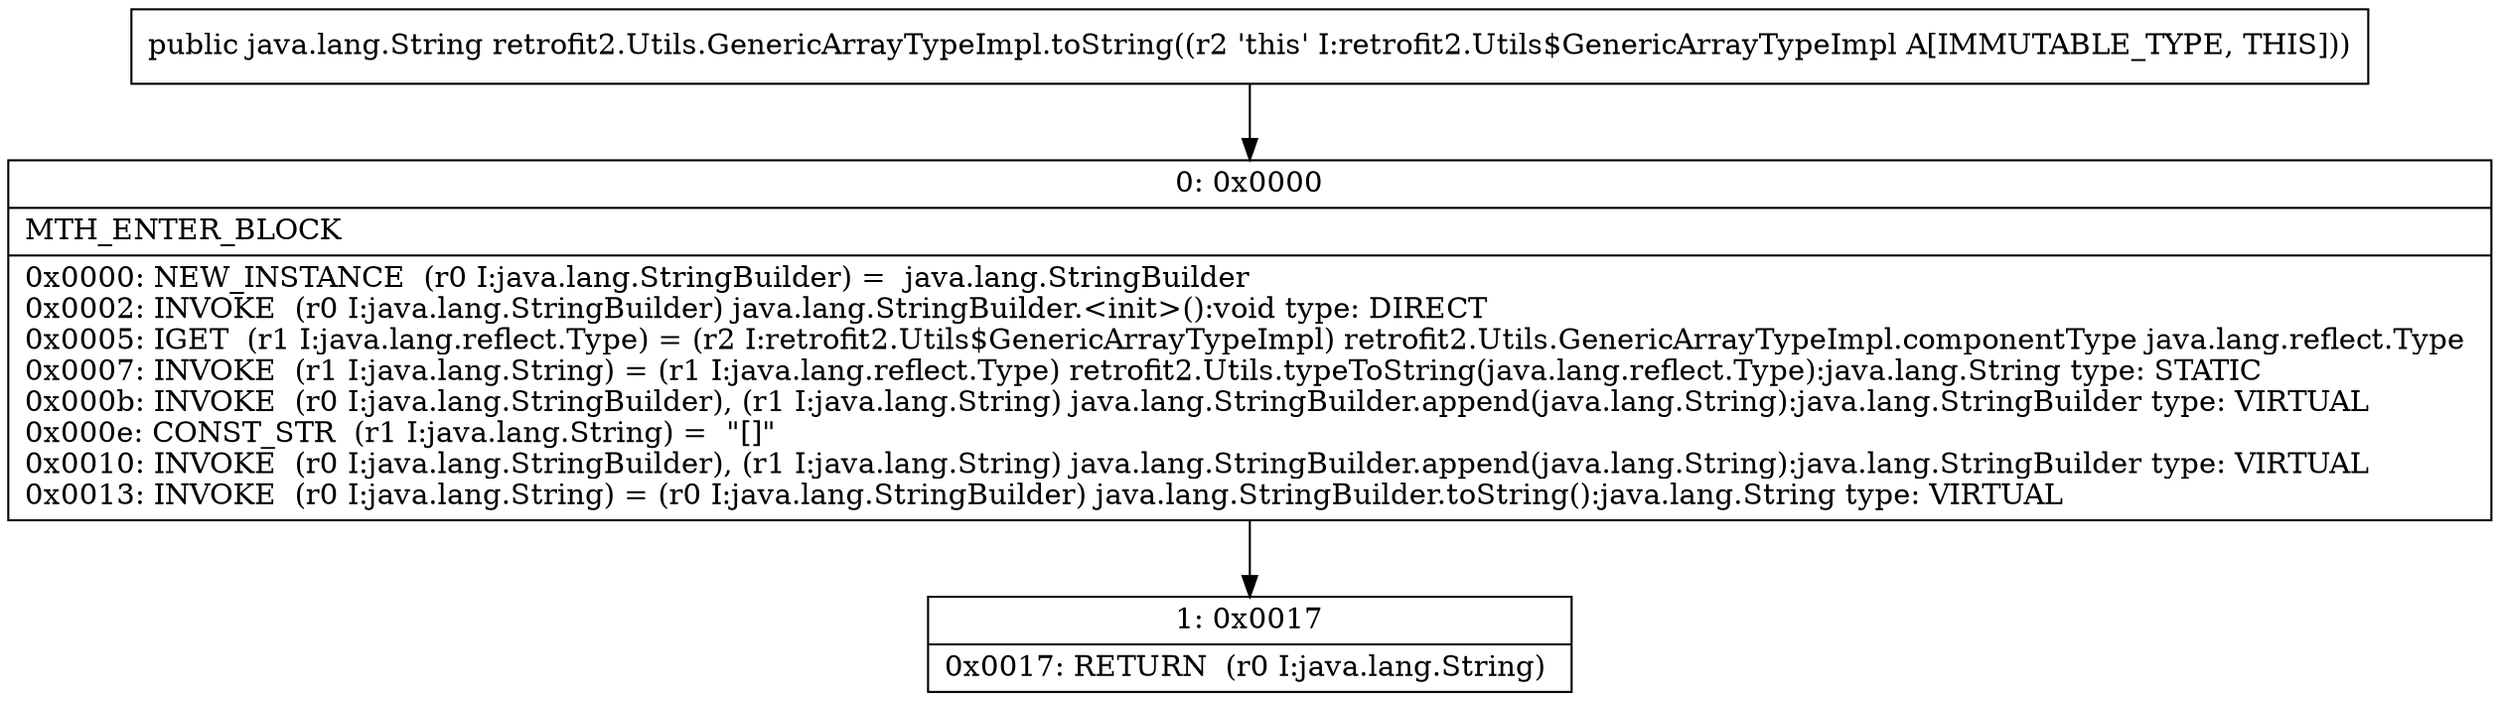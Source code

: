 digraph "CFG forretrofit2.Utils.GenericArrayTypeImpl.toString()Ljava\/lang\/String;" {
Node_0 [shape=record,label="{0\:\ 0x0000|MTH_ENTER_BLOCK\l|0x0000: NEW_INSTANCE  (r0 I:java.lang.StringBuilder) =  java.lang.StringBuilder \l0x0002: INVOKE  (r0 I:java.lang.StringBuilder) java.lang.StringBuilder.\<init\>():void type: DIRECT \l0x0005: IGET  (r1 I:java.lang.reflect.Type) = (r2 I:retrofit2.Utils$GenericArrayTypeImpl) retrofit2.Utils.GenericArrayTypeImpl.componentType java.lang.reflect.Type \l0x0007: INVOKE  (r1 I:java.lang.String) = (r1 I:java.lang.reflect.Type) retrofit2.Utils.typeToString(java.lang.reflect.Type):java.lang.String type: STATIC \l0x000b: INVOKE  (r0 I:java.lang.StringBuilder), (r1 I:java.lang.String) java.lang.StringBuilder.append(java.lang.String):java.lang.StringBuilder type: VIRTUAL \l0x000e: CONST_STR  (r1 I:java.lang.String) =  \"[]\" \l0x0010: INVOKE  (r0 I:java.lang.StringBuilder), (r1 I:java.lang.String) java.lang.StringBuilder.append(java.lang.String):java.lang.StringBuilder type: VIRTUAL \l0x0013: INVOKE  (r0 I:java.lang.String) = (r0 I:java.lang.StringBuilder) java.lang.StringBuilder.toString():java.lang.String type: VIRTUAL \l}"];
Node_1 [shape=record,label="{1\:\ 0x0017|0x0017: RETURN  (r0 I:java.lang.String) \l}"];
MethodNode[shape=record,label="{public java.lang.String retrofit2.Utils.GenericArrayTypeImpl.toString((r2 'this' I:retrofit2.Utils$GenericArrayTypeImpl A[IMMUTABLE_TYPE, THIS])) }"];
MethodNode -> Node_0;
Node_0 -> Node_1;
}

